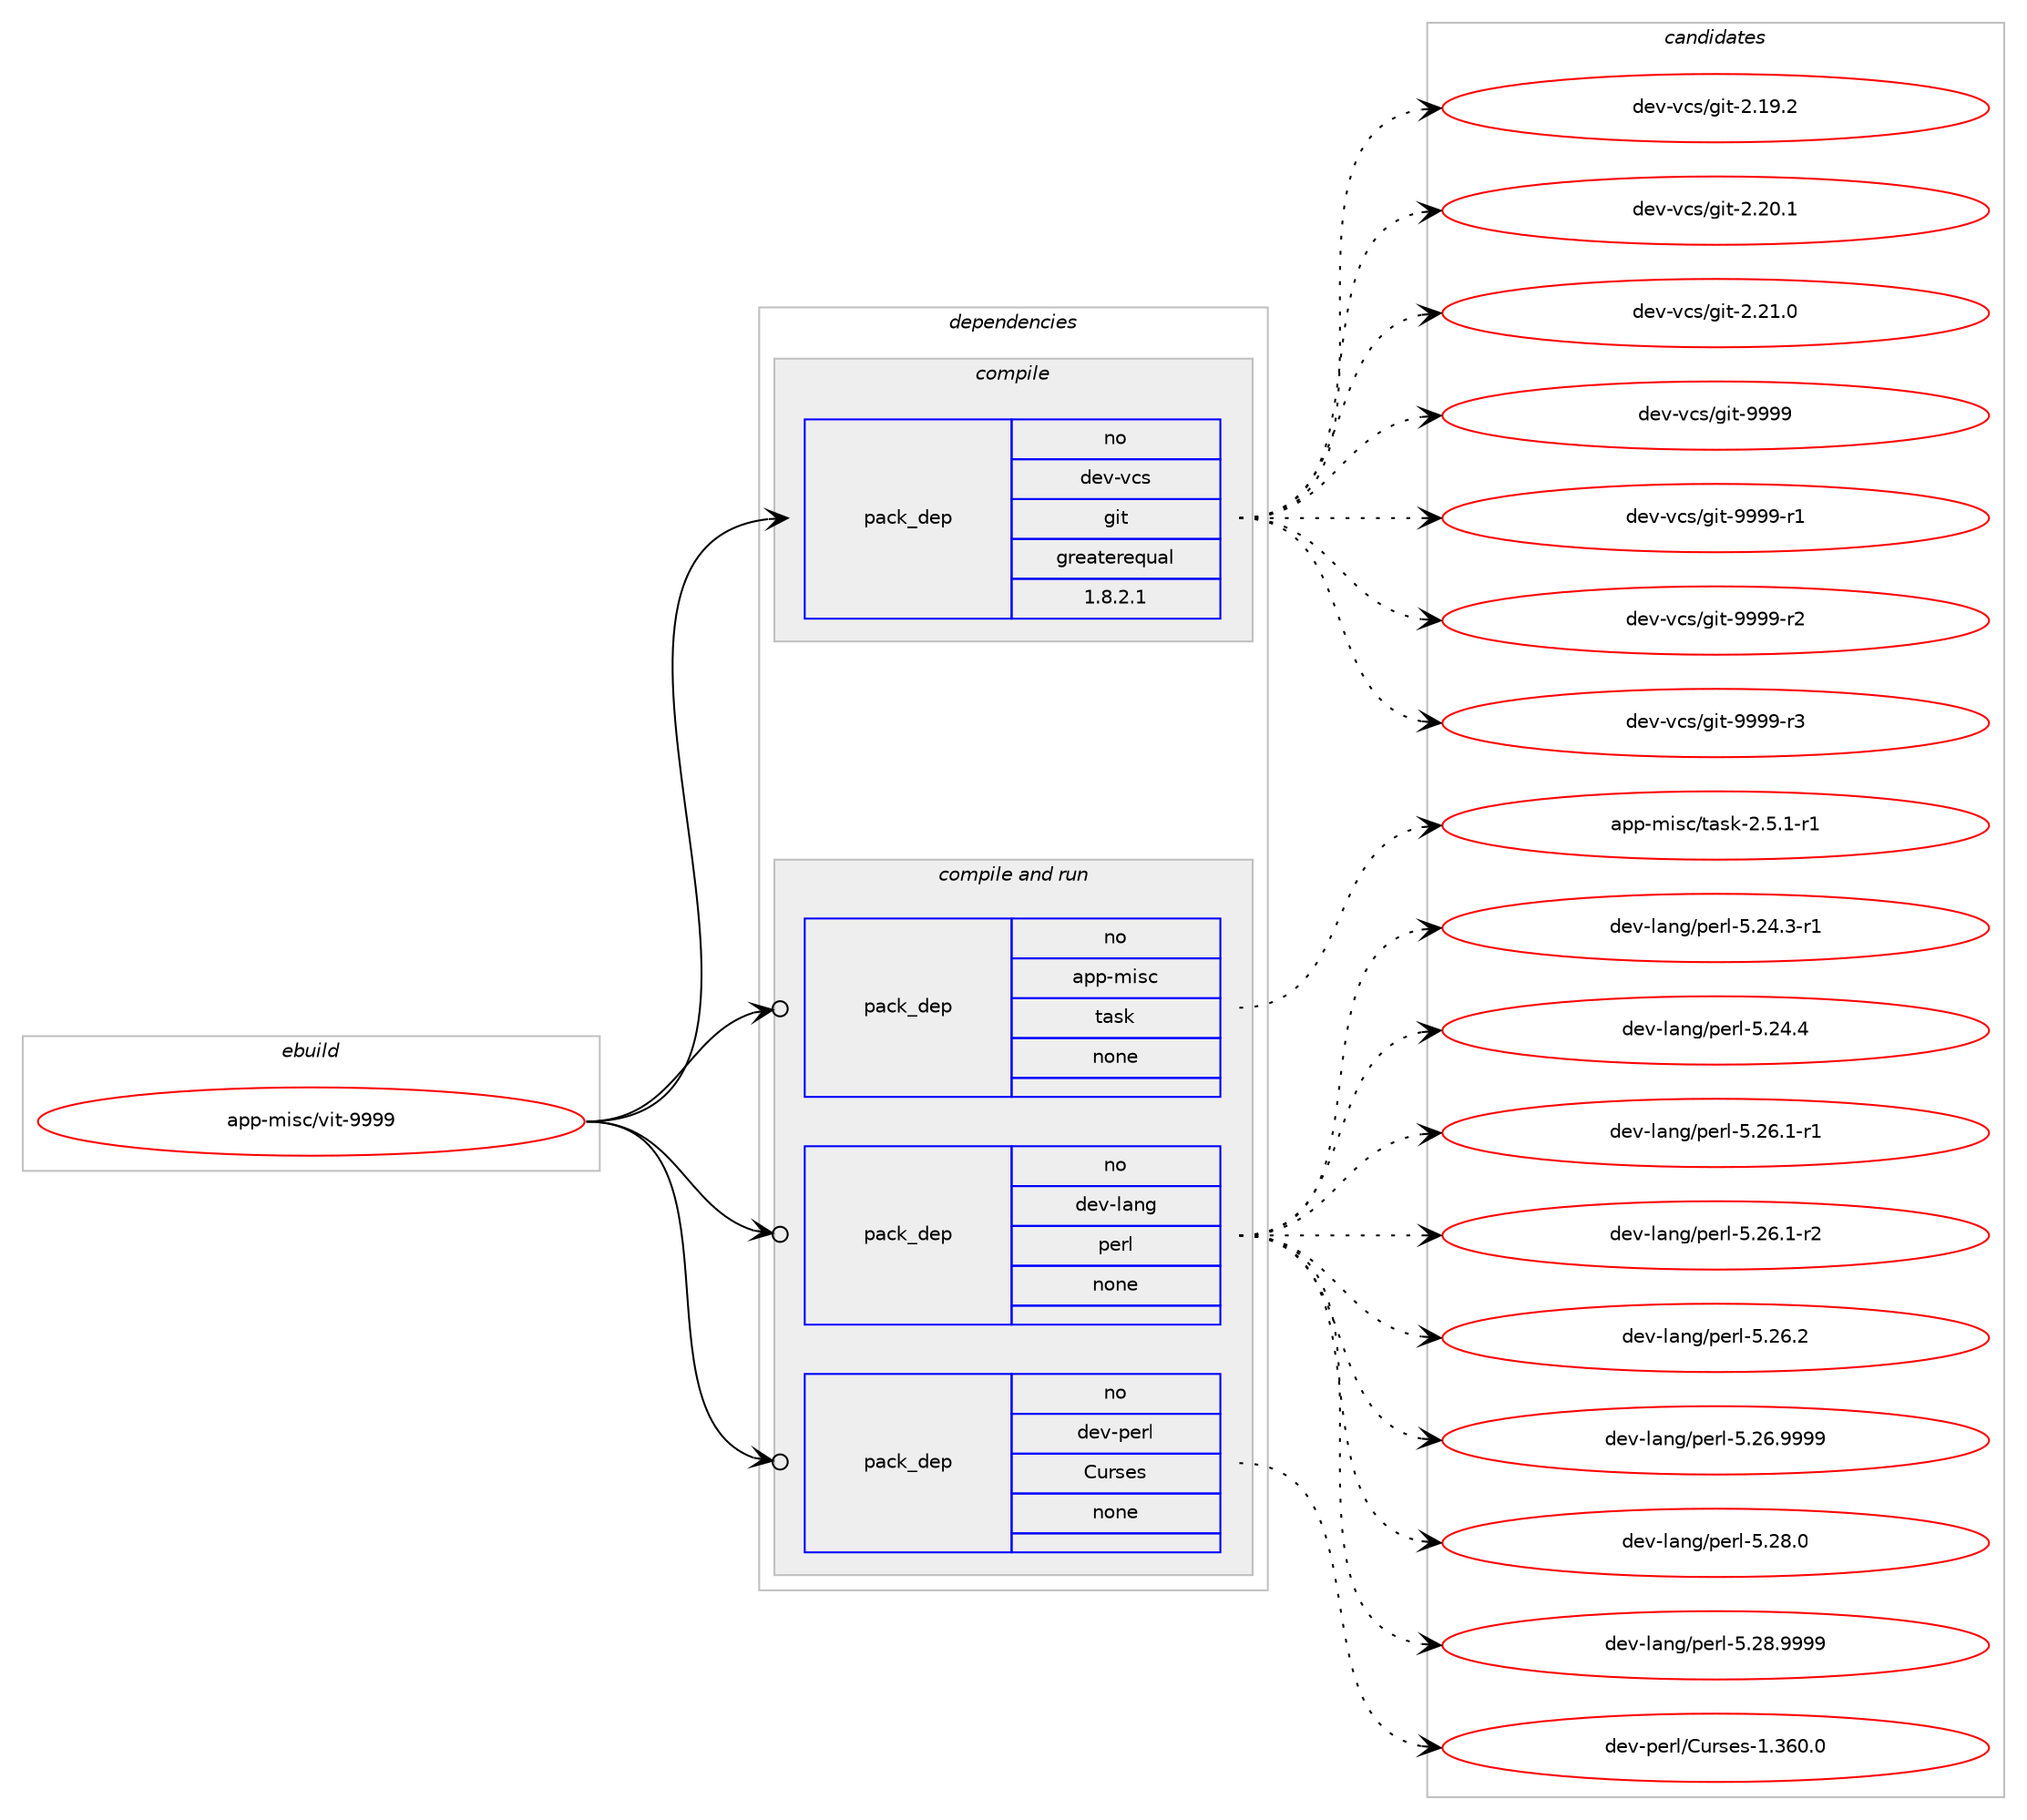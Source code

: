 digraph prolog {

# *************
# Graph options
# *************

newrank=true;
concentrate=true;
compound=true;
graph [rankdir=LR,fontname=Helvetica,fontsize=10,ranksep=1.5];#, ranksep=2.5, nodesep=0.2];
edge  [arrowhead=vee];
node  [fontname=Helvetica,fontsize=10];

# **********
# The ebuild
# **********

subgraph cluster_leftcol {
color=gray;
rank=same;
label=<<i>ebuild</i>>;
id [label="app-misc/vit-9999", color=red, width=4, href="../app-misc/vit-9999.svg"];
}

# ****************
# The dependencies
# ****************

subgraph cluster_midcol {
color=gray;
label=<<i>dependencies</i>>;
subgraph cluster_compile {
fillcolor="#eeeeee";
style=filled;
label=<<i>compile</i>>;
subgraph pack927372 {
dependency1301641 [label=<<TABLE BORDER="0" CELLBORDER="1" CELLSPACING="0" CELLPADDING="4" WIDTH="220"><TR><TD ROWSPAN="6" CELLPADDING="30">pack_dep</TD></TR><TR><TD WIDTH="110">no</TD></TR><TR><TD>dev-vcs</TD></TR><TR><TD>git</TD></TR><TR><TD>greaterequal</TD></TR><TR><TD>1.8.2.1</TD></TR></TABLE>>, shape=none, color=blue];
}
id:e -> dependency1301641:w [weight=20,style="solid",arrowhead="vee"];
}
subgraph cluster_compileandrun {
fillcolor="#eeeeee";
style=filled;
label=<<i>compile and run</i>>;
subgraph pack927373 {
dependency1301642 [label=<<TABLE BORDER="0" CELLBORDER="1" CELLSPACING="0" CELLPADDING="4" WIDTH="220"><TR><TD ROWSPAN="6" CELLPADDING="30">pack_dep</TD></TR><TR><TD WIDTH="110">no</TD></TR><TR><TD>app-misc</TD></TR><TR><TD>task</TD></TR><TR><TD>none</TD></TR><TR><TD></TD></TR></TABLE>>, shape=none, color=blue];
}
id:e -> dependency1301642:w [weight=20,style="solid",arrowhead="odotvee"];
subgraph pack927374 {
dependency1301643 [label=<<TABLE BORDER="0" CELLBORDER="1" CELLSPACING="0" CELLPADDING="4" WIDTH="220"><TR><TD ROWSPAN="6" CELLPADDING="30">pack_dep</TD></TR><TR><TD WIDTH="110">no</TD></TR><TR><TD>dev-lang</TD></TR><TR><TD>perl</TD></TR><TR><TD>none</TD></TR><TR><TD></TD></TR></TABLE>>, shape=none, color=blue];
}
id:e -> dependency1301643:w [weight=20,style="solid",arrowhead="odotvee"];
subgraph pack927375 {
dependency1301644 [label=<<TABLE BORDER="0" CELLBORDER="1" CELLSPACING="0" CELLPADDING="4" WIDTH="220"><TR><TD ROWSPAN="6" CELLPADDING="30">pack_dep</TD></TR><TR><TD WIDTH="110">no</TD></TR><TR><TD>dev-perl</TD></TR><TR><TD>Curses</TD></TR><TR><TD>none</TD></TR><TR><TD></TD></TR></TABLE>>, shape=none, color=blue];
}
id:e -> dependency1301644:w [weight=20,style="solid",arrowhead="odotvee"];
}
subgraph cluster_run {
fillcolor="#eeeeee";
style=filled;
label=<<i>run</i>>;
}
}

# **************
# The candidates
# **************

subgraph cluster_choices {
rank=same;
color=gray;
label=<<i>candidates</i>>;

subgraph choice927372 {
color=black;
nodesep=1;
choice10010111845118991154710310511645504649574650 [label="dev-vcs/git-2.19.2", color=red, width=4,href="../dev-vcs/git-2.19.2.svg"];
choice10010111845118991154710310511645504650484649 [label="dev-vcs/git-2.20.1", color=red, width=4,href="../dev-vcs/git-2.20.1.svg"];
choice10010111845118991154710310511645504650494648 [label="dev-vcs/git-2.21.0", color=red, width=4,href="../dev-vcs/git-2.21.0.svg"];
choice1001011184511899115471031051164557575757 [label="dev-vcs/git-9999", color=red, width=4,href="../dev-vcs/git-9999.svg"];
choice10010111845118991154710310511645575757574511449 [label="dev-vcs/git-9999-r1", color=red, width=4,href="../dev-vcs/git-9999-r1.svg"];
choice10010111845118991154710310511645575757574511450 [label="dev-vcs/git-9999-r2", color=red, width=4,href="../dev-vcs/git-9999-r2.svg"];
choice10010111845118991154710310511645575757574511451 [label="dev-vcs/git-9999-r3", color=red, width=4,href="../dev-vcs/git-9999-r3.svg"];
dependency1301641:e -> choice10010111845118991154710310511645504649574650:w [style=dotted,weight="100"];
dependency1301641:e -> choice10010111845118991154710310511645504650484649:w [style=dotted,weight="100"];
dependency1301641:e -> choice10010111845118991154710310511645504650494648:w [style=dotted,weight="100"];
dependency1301641:e -> choice1001011184511899115471031051164557575757:w [style=dotted,weight="100"];
dependency1301641:e -> choice10010111845118991154710310511645575757574511449:w [style=dotted,weight="100"];
dependency1301641:e -> choice10010111845118991154710310511645575757574511450:w [style=dotted,weight="100"];
dependency1301641:e -> choice10010111845118991154710310511645575757574511451:w [style=dotted,weight="100"];
}
subgraph choice927373 {
color=black;
nodesep=1;
choice97112112451091051159947116971151074550465346494511449 [label="app-misc/task-2.5.1-r1", color=red, width=4,href="../app-misc/task-2.5.1-r1.svg"];
dependency1301642:e -> choice97112112451091051159947116971151074550465346494511449:w [style=dotted,weight="100"];
}
subgraph choice927374 {
color=black;
nodesep=1;
choice100101118451089711010347112101114108455346505246514511449 [label="dev-lang/perl-5.24.3-r1", color=red, width=4,href="../dev-lang/perl-5.24.3-r1.svg"];
choice10010111845108971101034711210111410845534650524652 [label="dev-lang/perl-5.24.4", color=red, width=4,href="../dev-lang/perl-5.24.4.svg"];
choice100101118451089711010347112101114108455346505446494511449 [label="dev-lang/perl-5.26.1-r1", color=red, width=4,href="../dev-lang/perl-5.26.1-r1.svg"];
choice100101118451089711010347112101114108455346505446494511450 [label="dev-lang/perl-5.26.1-r2", color=red, width=4,href="../dev-lang/perl-5.26.1-r2.svg"];
choice10010111845108971101034711210111410845534650544650 [label="dev-lang/perl-5.26.2", color=red, width=4,href="../dev-lang/perl-5.26.2.svg"];
choice10010111845108971101034711210111410845534650544657575757 [label="dev-lang/perl-5.26.9999", color=red, width=4,href="../dev-lang/perl-5.26.9999.svg"];
choice10010111845108971101034711210111410845534650564648 [label="dev-lang/perl-5.28.0", color=red, width=4,href="../dev-lang/perl-5.28.0.svg"];
choice10010111845108971101034711210111410845534650564657575757 [label="dev-lang/perl-5.28.9999", color=red, width=4,href="../dev-lang/perl-5.28.9999.svg"];
dependency1301643:e -> choice100101118451089711010347112101114108455346505246514511449:w [style=dotted,weight="100"];
dependency1301643:e -> choice10010111845108971101034711210111410845534650524652:w [style=dotted,weight="100"];
dependency1301643:e -> choice100101118451089711010347112101114108455346505446494511449:w [style=dotted,weight="100"];
dependency1301643:e -> choice100101118451089711010347112101114108455346505446494511450:w [style=dotted,weight="100"];
dependency1301643:e -> choice10010111845108971101034711210111410845534650544650:w [style=dotted,weight="100"];
dependency1301643:e -> choice10010111845108971101034711210111410845534650544657575757:w [style=dotted,weight="100"];
dependency1301643:e -> choice10010111845108971101034711210111410845534650564648:w [style=dotted,weight="100"];
dependency1301643:e -> choice10010111845108971101034711210111410845534650564657575757:w [style=dotted,weight="100"];
}
subgraph choice927375 {
color=black;
nodesep=1;
choice1001011184511210111410847671171141151011154549465154484648 [label="dev-perl/Curses-1.360.0", color=red, width=4,href="../dev-perl/Curses-1.360.0.svg"];
dependency1301644:e -> choice1001011184511210111410847671171141151011154549465154484648:w [style=dotted,weight="100"];
}
}

}
